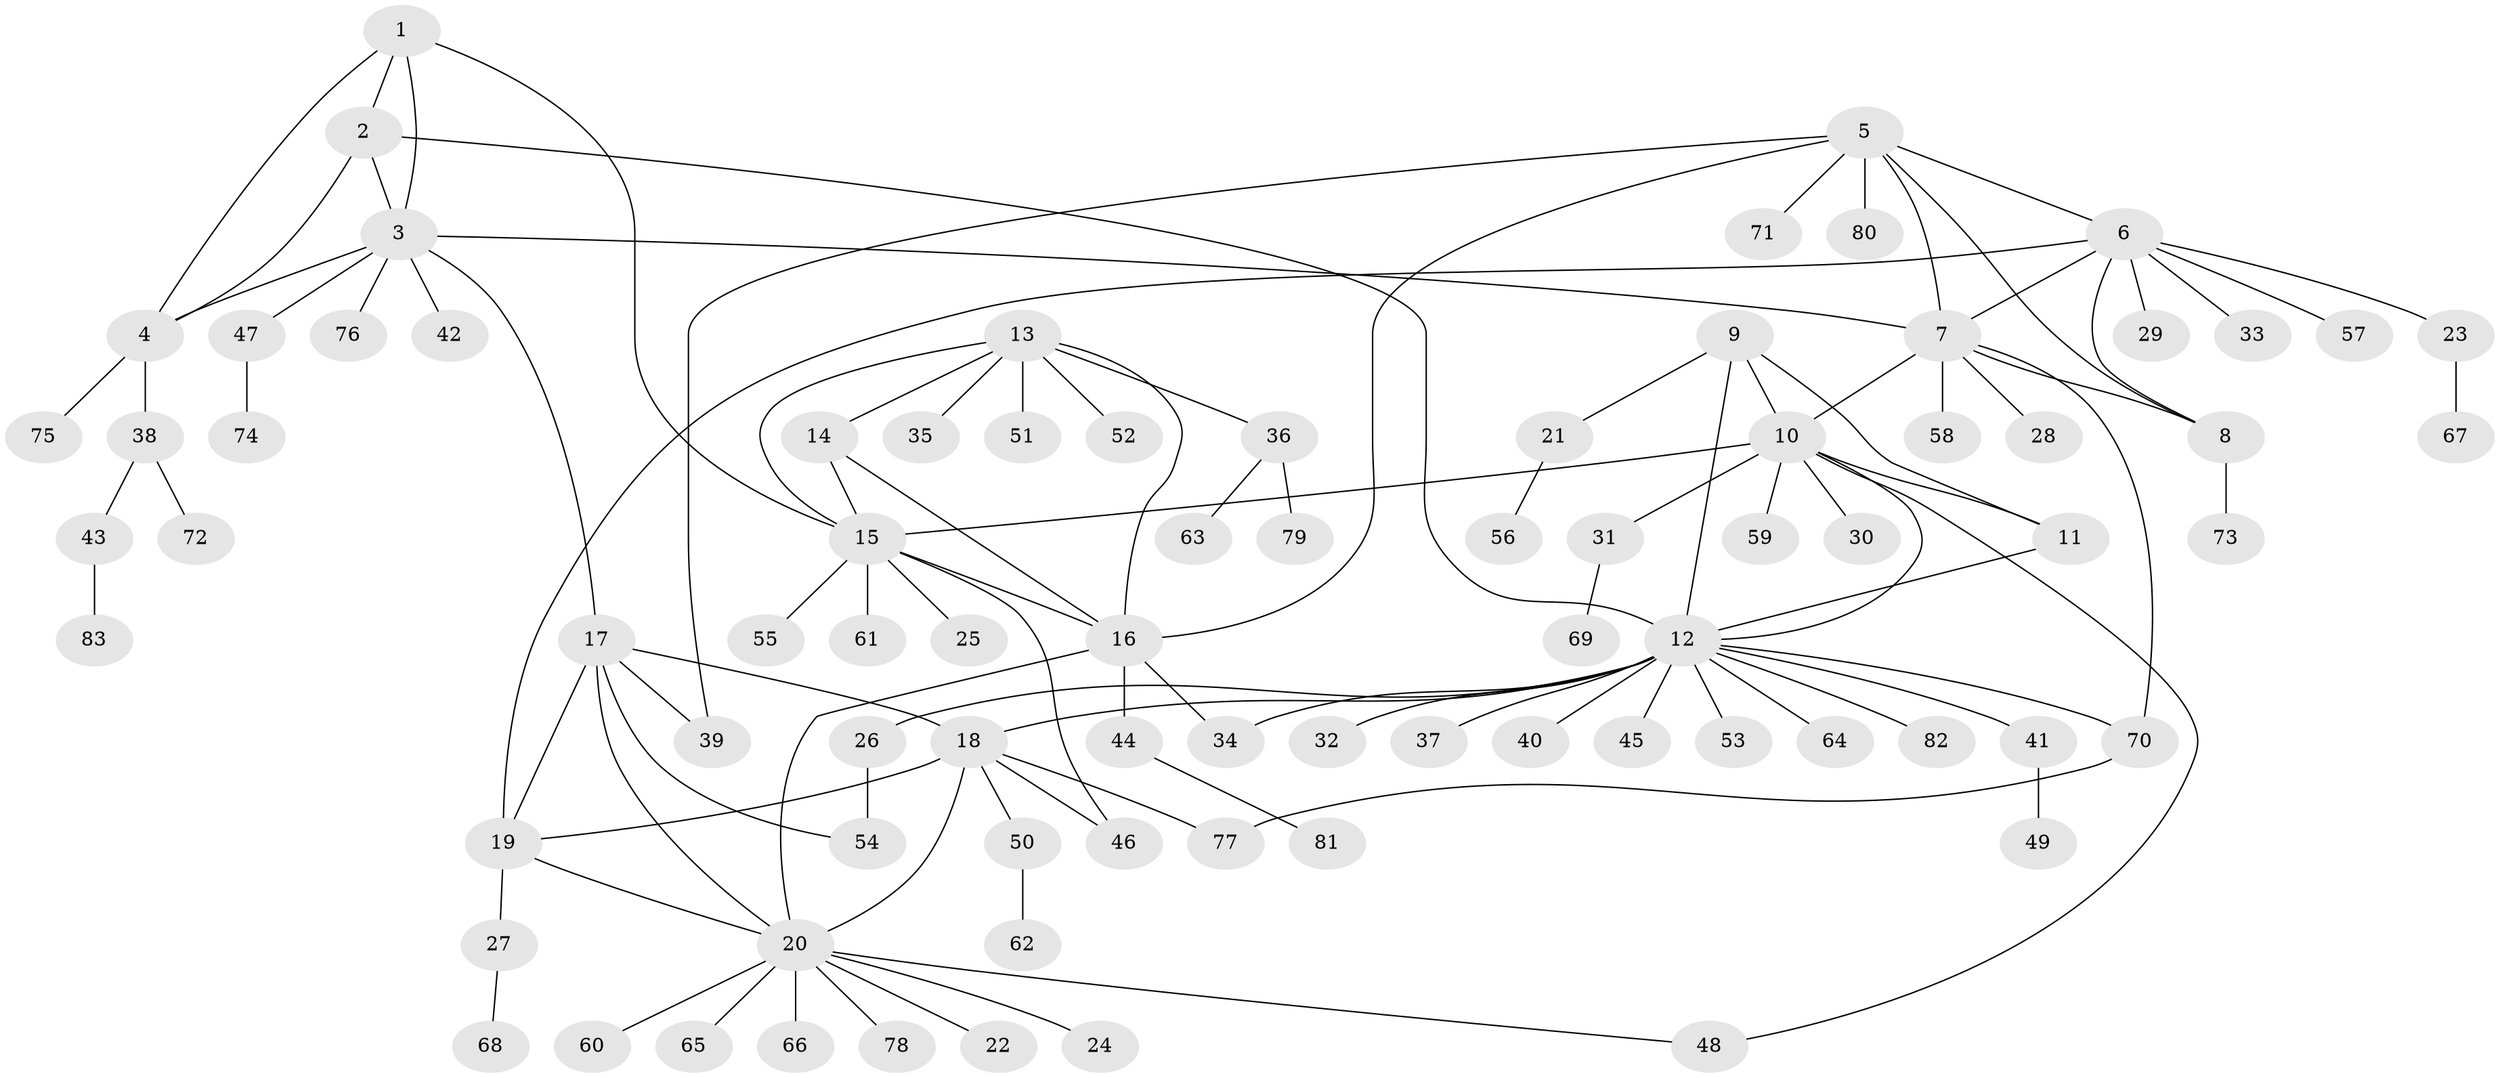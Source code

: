 // Generated by graph-tools (version 1.1) at 2025/02/03/09/25 03:02:35]
// undirected, 83 vertices, 110 edges
graph export_dot {
graph [start="1"]
  node [color=gray90,style=filled];
  1;
  2;
  3;
  4;
  5;
  6;
  7;
  8;
  9;
  10;
  11;
  12;
  13;
  14;
  15;
  16;
  17;
  18;
  19;
  20;
  21;
  22;
  23;
  24;
  25;
  26;
  27;
  28;
  29;
  30;
  31;
  32;
  33;
  34;
  35;
  36;
  37;
  38;
  39;
  40;
  41;
  42;
  43;
  44;
  45;
  46;
  47;
  48;
  49;
  50;
  51;
  52;
  53;
  54;
  55;
  56;
  57;
  58;
  59;
  60;
  61;
  62;
  63;
  64;
  65;
  66;
  67;
  68;
  69;
  70;
  71;
  72;
  73;
  74;
  75;
  76;
  77;
  78;
  79;
  80;
  81;
  82;
  83;
  1 -- 2;
  1 -- 3;
  1 -- 4;
  1 -- 15;
  2 -- 3;
  2 -- 4;
  2 -- 12;
  3 -- 4;
  3 -- 7;
  3 -- 17;
  3 -- 42;
  3 -- 47;
  3 -- 76;
  4 -- 38;
  4 -- 75;
  5 -- 6;
  5 -- 7;
  5 -- 8;
  5 -- 16;
  5 -- 39;
  5 -- 71;
  5 -- 80;
  6 -- 7;
  6 -- 8;
  6 -- 19;
  6 -- 23;
  6 -- 29;
  6 -- 33;
  6 -- 57;
  7 -- 8;
  7 -- 10;
  7 -- 28;
  7 -- 58;
  7 -- 70;
  8 -- 73;
  9 -- 10;
  9 -- 11;
  9 -- 12;
  9 -- 21;
  10 -- 11;
  10 -- 12;
  10 -- 15;
  10 -- 30;
  10 -- 31;
  10 -- 48;
  10 -- 59;
  11 -- 12;
  12 -- 18;
  12 -- 26;
  12 -- 32;
  12 -- 34;
  12 -- 37;
  12 -- 40;
  12 -- 41;
  12 -- 45;
  12 -- 53;
  12 -- 64;
  12 -- 70;
  12 -- 82;
  13 -- 14;
  13 -- 15;
  13 -- 16;
  13 -- 35;
  13 -- 36;
  13 -- 51;
  13 -- 52;
  14 -- 15;
  14 -- 16;
  15 -- 16;
  15 -- 25;
  15 -- 46;
  15 -- 55;
  15 -- 61;
  16 -- 20;
  16 -- 34;
  16 -- 44;
  17 -- 18;
  17 -- 19;
  17 -- 20;
  17 -- 39;
  17 -- 54;
  18 -- 19;
  18 -- 20;
  18 -- 46;
  18 -- 50;
  18 -- 77;
  19 -- 20;
  19 -- 27;
  20 -- 22;
  20 -- 24;
  20 -- 48;
  20 -- 60;
  20 -- 65;
  20 -- 66;
  20 -- 78;
  21 -- 56;
  23 -- 67;
  26 -- 54;
  27 -- 68;
  31 -- 69;
  36 -- 63;
  36 -- 79;
  38 -- 43;
  38 -- 72;
  41 -- 49;
  43 -- 83;
  44 -- 81;
  47 -- 74;
  50 -- 62;
  70 -- 77;
}
